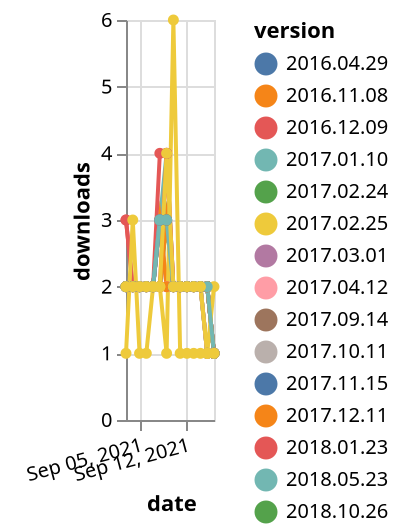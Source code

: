 {"$schema": "https://vega.github.io/schema/vega-lite/v5.json", "description": "A simple bar chart with embedded data.", "data": {"values": [{"date": "2021-09-03", "total": 3638, "delta": 2, "version": "2018.10.26"}, {"date": "2021-09-04", "total": 3640, "delta": 2, "version": "2018.10.26"}, {"date": "2021-09-05", "total": 3642, "delta": 2, "version": "2018.10.26"}, {"date": "2021-09-06", "total": 3644, "delta": 2, "version": "2018.10.26"}, {"date": "2021-09-07", "total": 3646, "delta": 2, "version": "2018.10.26"}, {"date": "2021-09-08", "total": 3649, "delta": 3, "version": "2018.10.26"}, {"date": "2021-09-09", "total": 3652, "delta": 3, "version": "2018.10.26"}, {"date": "2021-09-10", "total": 3654, "delta": 2, "version": "2018.10.26"}, {"date": "2021-09-11", "total": 3656, "delta": 2, "version": "2018.10.26"}, {"date": "2021-09-12", "total": 3658, "delta": 2, "version": "2018.10.26"}, {"date": "2021-09-13", "total": 3660, "delta": 2, "version": "2018.10.26"}, {"date": "2021-09-14", "total": 3662, "delta": 2, "version": "2018.10.26"}, {"date": "2021-09-15", "total": 3664, "delta": 2, "version": "2018.10.26"}, {"date": "2021-09-16", "total": 3665, "delta": 1, "version": "2018.10.26"}, {"date": "2021-09-03", "total": 3582, "delta": 2, "version": "2016.04.29"}, {"date": "2021-09-04", "total": 3584, "delta": 2, "version": "2016.04.29"}, {"date": "2021-09-05", "total": 3586, "delta": 2, "version": "2016.04.29"}, {"date": "2021-09-06", "total": 3588, "delta": 2, "version": "2016.04.29"}, {"date": "2021-09-07", "total": 3590, "delta": 2, "version": "2016.04.29"}, {"date": "2021-09-08", "total": 3593, "delta": 3, "version": "2016.04.29"}, {"date": "2021-09-09", "total": 3596, "delta": 3, "version": "2016.04.29"}, {"date": "2021-09-10", "total": 3598, "delta": 2, "version": "2016.04.29"}, {"date": "2021-09-11", "total": 3600, "delta": 2, "version": "2016.04.29"}, {"date": "2021-09-12", "total": 3602, "delta": 2, "version": "2016.04.29"}, {"date": "2021-09-13", "total": 3604, "delta": 2, "version": "2016.04.29"}, {"date": "2021-09-14", "total": 3606, "delta": 2, "version": "2016.04.29"}, {"date": "2021-09-15", "total": 3608, "delta": 2, "version": "2016.04.29"}, {"date": "2021-09-16", "total": 3609, "delta": 1, "version": "2016.04.29"}, {"date": "2021-09-03", "total": 3211, "delta": 2, "version": "2017.03.01"}, {"date": "2021-09-04", "total": 3213, "delta": 2, "version": "2017.03.01"}, {"date": "2021-09-05", "total": 3215, "delta": 2, "version": "2017.03.01"}, {"date": "2021-09-06", "total": 3217, "delta": 2, "version": "2017.03.01"}, {"date": "2021-09-07", "total": 3219, "delta": 2, "version": "2017.03.01"}, {"date": "2021-09-08", "total": 3222, "delta": 3, "version": "2017.03.01"}, {"date": "2021-09-09", "total": 3224, "delta": 2, "version": "2017.03.01"}, {"date": "2021-09-10", "total": 3226, "delta": 2, "version": "2017.03.01"}, {"date": "2021-09-11", "total": 3228, "delta": 2, "version": "2017.03.01"}, {"date": "2021-09-12", "total": 3230, "delta": 2, "version": "2017.03.01"}, {"date": "2021-09-13", "total": 3232, "delta": 2, "version": "2017.03.01"}, {"date": "2021-09-14", "total": 3234, "delta": 2, "version": "2017.03.01"}, {"date": "2021-09-15", "total": 3236, "delta": 2, "version": "2017.03.01"}, {"date": "2021-09-16", "total": 3237, "delta": 1, "version": "2017.03.01"}, {"date": "2021-09-03", "total": 3095, "delta": 2, "version": "2018.05.23"}, {"date": "2021-09-04", "total": 3097, "delta": 2, "version": "2018.05.23"}, {"date": "2021-09-05", "total": 3099, "delta": 2, "version": "2018.05.23"}, {"date": "2021-09-06", "total": 3101, "delta": 2, "version": "2018.05.23"}, {"date": "2021-09-07", "total": 3103, "delta": 2, "version": "2018.05.23"}, {"date": "2021-09-08", "total": 3106, "delta": 3, "version": "2018.05.23"}, {"date": "2021-09-09", "total": 3110, "delta": 4, "version": "2018.05.23"}, {"date": "2021-09-10", "total": 3112, "delta": 2, "version": "2018.05.23"}, {"date": "2021-09-11", "total": 3114, "delta": 2, "version": "2018.05.23"}, {"date": "2021-09-12", "total": 3116, "delta": 2, "version": "2018.05.23"}, {"date": "2021-09-13", "total": 3118, "delta": 2, "version": "2018.05.23"}, {"date": "2021-09-14", "total": 3120, "delta": 2, "version": "2018.05.23"}, {"date": "2021-09-15", "total": 3121, "delta": 1, "version": "2018.05.23"}, {"date": "2021-09-16", "total": 3122, "delta": 1, "version": "2018.05.23"}, {"date": "2021-09-03", "total": 2668, "delta": 2, "version": "2017.09.14"}, {"date": "2021-09-04", "total": 2670, "delta": 2, "version": "2017.09.14"}, {"date": "2021-09-05", "total": 2672, "delta": 2, "version": "2017.09.14"}, {"date": "2021-09-06", "total": 2674, "delta": 2, "version": "2017.09.14"}, {"date": "2021-09-07", "total": 2676, "delta": 2, "version": "2017.09.14"}, {"date": "2021-09-08", "total": 2679, "delta": 3, "version": "2017.09.14"}, {"date": "2021-09-09", "total": 2682, "delta": 3, "version": "2017.09.14"}, {"date": "2021-09-10", "total": 2684, "delta": 2, "version": "2017.09.14"}, {"date": "2021-09-11", "total": 2686, "delta": 2, "version": "2017.09.14"}, {"date": "2021-09-12", "total": 2688, "delta": 2, "version": "2017.09.14"}, {"date": "2021-09-13", "total": 2690, "delta": 2, "version": "2017.09.14"}, {"date": "2021-09-14", "total": 2692, "delta": 2, "version": "2017.09.14"}, {"date": "2021-09-15", "total": 2694, "delta": 2, "version": "2017.09.14"}, {"date": "2021-09-16", "total": 2695, "delta": 1, "version": "2017.09.14"}, {"date": "2021-09-03", "total": 2646, "delta": 3, "version": "2018.01.23"}, {"date": "2021-09-04", "total": 2648, "delta": 2, "version": "2018.01.23"}, {"date": "2021-09-05", "total": 2650, "delta": 2, "version": "2018.01.23"}, {"date": "2021-09-06", "total": 2652, "delta": 2, "version": "2018.01.23"}, {"date": "2021-09-07", "total": 2654, "delta": 2, "version": "2018.01.23"}, {"date": "2021-09-08", "total": 2656, "delta": 2, "version": "2018.01.23"}, {"date": "2021-09-09", "total": 2660, "delta": 4, "version": "2018.01.23"}, {"date": "2021-09-10", "total": 2662, "delta": 2, "version": "2018.01.23"}, {"date": "2021-09-11", "total": 2664, "delta": 2, "version": "2018.01.23"}, {"date": "2021-09-12", "total": 2666, "delta": 2, "version": "2018.01.23"}, {"date": "2021-09-13", "total": 2668, "delta": 2, "version": "2018.01.23"}, {"date": "2021-09-14", "total": 2670, "delta": 2, "version": "2018.01.23"}, {"date": "2021-09-15", "total": 2671, "delta": 1, "version": "2018.01.23"}, {"date": "2021-09-16", "total": 2672, "delta": 1, "version": "2018.01.23"}, {"date": "2021-09-03", "total": 2909, "delta": 2, "version": "2017.02.24"}, {"date": "2021-09-04", "total": 2911, "delta": 2, "version": "2017.02.24"}, {"date": "2021-09-05", "total": 2913, "delta": 2, "version": "2017.02.24"}, {"date": "2021-09-06", "total": 2915, "delta": 2, "version": "2017.02.24"}, {"date": "2021-09-07", "total": 2917, "delta": 2, "version": "2017.02.24"}, {"date": "2021-09-08", "total": 2919, "delta": 2, "version": "2017.02.24"}, {"date": "2021-09-09", "total": 2922, "delta": 3, "version": "2017.02.24"}, {"date": "2021-09-10", "total": 2924, "delta": 2, "version": "2017.02.24"}, {"date": "2021-09-11", "total": 2926, "delta": 2, "version": "2017.02.24"}, {"date": "2021-09-12", "total": 2928, "delta": 2, "version": "2017.02.24"}, {"date": "2021-09-13", "total": 2930, "delta": 2, "version": "2017.02.24"}, {"date": "2021-09-14", "total": 2932, "delta": 2, "version": "2017.02.24"}, {"date": "2021-09-15", "total": 2933, "delta": 1, "version": "2017.02.24"}, {"date": "2021-09-16", "total": 2934, "delta": 1, "version": "2017.02.24"}, {"date": "2021-09-03", "total": 2986, "delta": 3, "version": "2016.12.09"}, {"date": "2021-09-04", "total": 2988, "delta": 2, "version": "2016.12.09"}, {"date": "2021-09-05", "total": 2990, "delta": 2, "version": "2016.12.09"}, {"date": "2021-09-06", "total": 2992, "delta": 2, "version": "2016.12.09"}, {"date": "2021-09-07", "total": 2994, "delta": 2, "version": "2016.12.09"}, {"date": "2021-09-08", "total": 2998, "delta": 4, "version": "2016.12.09"}, {"date": "2021-09-09", "total": 3002, "delta": 4, "version": "2016.12.09"}, {"date": "2021-09-10", "total": 3004, "delta": 2, "version": "2016.12.09"}, {"date": "2021-09-11", "total": 3006, "delta": 2, "version": "2016.12.09"}, {"date": "2021-09-12", "total": 3008, "delta": 2, "version": "2016.12.09"}, {"date": "2021-09-13", "total": 3010, "delta": 2, "version": "2016.12.09"}, {"date": "2021-09-14", "total": 3012, "delta": 2, "version": "2016.12.09"}, {"date": "2021-09-15", "total": 3014, "delta": 2, "version": "2016.12.09"}, {"date": "2021-09-16", "total": 3015, "delta": 1, "version": "2016.12.09"}, {"date": "2021-09-03", "total": 2874, "delta": 2, "version": "2017.04.12"}, {"date": "2021-09-04", "total": 2876, "delta": 2, "version": "2017.04.12"}, {"date": "2021-09-05", "total": 2878, "delta": 2, "version": "2017.04.12"}, {"date": "2021-09-06", "total": 2880, "delta": 2, "version": "2017.04.12"}, {"date": "2021-09-07", "total": 2882, "delta": 2, "version": "2017.04.12"}, {"date": "2021-09-08", "total": 2884, "delta": 2, "version": "2017.04.12"}, {"date": "2021-09-09", "total": 2886, "delta": 2, "version": "2017.04.12"}, {"date": "2021-09-10", "total": 2888, "delta": 2, "version": "2017.04.12"}, {"date": "2021-09-11", "total": 2890, "delta": 2, "version": "2017.04.12"}, {"date": "2021-09-12", "total": 2892, "delta": 2, "version": "2017.04.12"}, {"date": "2021-09-13", "total": 2894, "delta": 2, "version": "2017.04.12"}, {"date": "2021-09-14", "total": 2896, "delta": 2, "version": "2017.04.12"}, {"date": "2021-09-15", "total": 2897, "delta": 1, "version": "2017.04.12"}, {"date": "2021-09-16", "total": 2898, "delta": 1, "version": "2017.04.12"}, {"date": "2021-09-03", "total": 2964, "delta": 2, "version": "2017.12.11"}, {"date": "2021-09-04", "total": 2966, "delta": 2, "version": "2017.12.11"}, {"date": "2021-09-05", "total": 2968, "delta": 2, "version": "2017.12.11"}, {"date": "2021-09-06", "total": 2970, "delta": 2, "version": "2017.12.11"}, {"date": "2021-09-07", "total": 2972, "delta": 2, "version": "2017.12.11"}, {"date": "2021-09-08", "total": 2975, "delta": 3, "version": "2017.12.11"}, {"date": "2021-09-09", "total": 2977, "delta": 2, "version": "2017.12.11"}, {"date": "2021-09-10", "total": 2979, "delta": 2, "version": "2017.12.11"}, {"date": "2021-09-11", "total": 2981, "delta": 2, "version": "2017.12.11"}, {"date": "2021-09-12", "total": 2983, "delta": 2, "version": "2017.12.11"}, {"date": "2021-09-13", "total": 2985, "delta": 2, "version": "2017.12.11"}, {"date": "2021-09-14", "total": 2987, "delta": 2, "version": "2017.12.11"}, {"date": "2021-09-15", "total": 2989, "delta": 2, "version": "2017.12.11"}, {"date": "2021-09-16", "total": 2990, "delta": 1, "version": "2017.12.11"}, {"date": "2021-09-03", "total": 2688, "delta": 2, "version": "2017.10.11"}, {"date": "2021-09-04", "total": 2690, "delta": 2, "version": "2017.10.11"}, {"date": "2021-09-05", "total": 2692, "delta": 2, "version": "2017.10.11"}, {"date": "2021-09-06", "total": 2694, "delta": 2, "version": "2017.10.11"}, {"date": "2021-09-07", "total": 2696, "delta": 2, "version": "2017.10.11"}, {"date": "2021-09-08", "total": 2699, "delta": 3, "version": "2017.10.11"}, {"date": "2021-09-09", "total": 2702, "delta": 3, "version": "2017.10.11"}, {"date": "2021-09-10", "total": 2704, "delta": 2, "version": "2017.10.11"}, {"date": "2021-09-11", "total": 2706, "delta": 2, "version": "2017.10.11"}, {"date": "2021-09-12", "total": 2708, "delta": 2, "version": "2017.10.11"}, {"date": "2021-09-13", "total": 2710, "delta": 2, "version": "2017.10.11"}, {"date": "2021-09-14", "total": 2712, "delta": 2, "version": "2017.10.11"}, {"date": "2021-09-15", "total": 2714, "delta": 2, "version": "2017.10.11"}, {"date": "2021-09-16", "total": 2715, "delta": 1, "version": "2017.10.11"}, {"date": "2021-09-03", "total": 2798, "delta": 2, "version": "2017.11.15"}, {"date": "2021-09-04", "total": 2800, "delta": 2, "version": "2017.11.15"}, {"date": "2021-09-05", "total": 2802, "delta": 2, "version": "2017.11.15"}, {"date": "2021-09-06", "total": 2804, "delta": 2, "version": "2017.11.15"}, {"date": "2021-09-07", "total": 2806, "delta": 2, "version": "2017.11.15"}, {"date": "2021-09-08", "total": 2809, "delta": 3, "version": "2017.11.15"}, {"date": "2021-09-09", "total": 2812, "delta": 3, "version": "2017.11.15"}, {"date": "2021-09-10", "total": 2814, "delta": 2, "version": "2017.11.15"}, {"date": "2021-09-11", "total": 2816, "delta": 2, "version": "2017.11.15"}, {"date": "2021-09-12", "total": 2818, "delta": 2, "version": "2017.11.15"}, {"date": "2021-09-13", "total": 2820, "delta": 2, "version": "2017.11.15"}, {"date": "2021-09-14", "total": 2822, "delta": 2, "version": "2017.11.15"}, {"date": "2021-09-15", "total": 2824, "delta": 2, "version": "2017.11.15"}, {"date": "2021-09-16", "total": 2825, "delta": 1, "version": "2017.11.15"}, {"date": "2021-09-03", "total": 2845, "delta": 2, "version": "2016.11.08"}, {"date": "2021-09-04", "total": 2847, "delta": 2, "version": "2016.11.08"}, {"date": "2021-09-05", "total": 2849, "delta": 2, "version": "2016.11.08"}, {"date": "2021-09-06", "total": 2851, "delta": 2, "version": "2016.11.08"}, {"date": "2021-09-07", "total": 2853, "delta": 2, "version": "2016.11.08"}, {"date": "2021-09-08", "total": 2855, "delta": 2, "version": "2016.11.08"}, {"date": "2021-09-09", "total": 2858, "delta": 3, "version": "2016.11.08"}, {"date": "2021-09-10", "total": 2860, "delta": 2, "version": "2016.11.08"}, {"date": "2021-09-11", "total": 2862, "delta": 2, "version": "2016.11.08"}, {"date": "2021-09-12", "total": 2864, "delta": 2, "version": "2016.11.08"}, {"date": "2021-09-13", "total": 2866, "delta": 2, "version": "2016.11.08"}, {"date": "2021-09-14", "total": 2868, "delta": 2, "version": "2016.11.08"}, {"date": "2021-09-15", "total": 2870, "delta": 2, "version": "2016.11.08"}, {"date": "2021-09-16", "total": 2871, "delta": 1, "version": "2016.11.08"}, {"date": "2021-09-03", "total": 716, "delta": 1, "version": "2020.02.24"}, {"date": "2021-09-04", "total": 719, "delta": 3, "version": "2020.02.24"}, {"date": "2021-09-05", "total": 720, "delta": 1, "version": "2020.02.24"}, {"date": "2021-09-06", "total": 721, "delta": 1, "version": "2020.02.24"}, {"date": "2021-09-07", "total": 723, "delta": 2, "version": "2020.02.24"}, {"date": "2021-09-08", "total": 725, "delta": 2, "version": "2020.02.24"}, {"date": "2021-09-09", "total": 726, "delta": 1, "version": "2020.02.24"}, {"date": "2021-09-10", "total": 732, "delta": 6, "version": "2020.02.24"}, {"date": "2021-09-11", "total": 733, "delta": 1, "version": "2020.02.24"}, {"date": "2021-09-12", "total": 734, "delta": 1, "version": "2020.02.24"}, {"date": "2021-09-13", "total": 735, "delta": 1, "version": "2020.02.24"}, {"date": "2021-09-14", "total": 736, "delta": 1, "version": "2020.02.24"}, {"date": "2021-09-15", "total": 737, "delta": 1, "version": "2020.02.24"}, {"date": "2021-09-16", "total": 739, "delta": 2, "version": "2020.02.24"}, {"date": "2021-09-03", "total": 2847, "delta": 2, "version": "2017.01.10"}, {"date": "2021-09-04", "total": 2849, "delta": 2, "version": "2017.01.10"}, {"date": "2021-09-05", "total": 2851, "delta": 2, "version": "2017.01.10"}, {"date": "2021-09-06", "total": 2853, "delta": 2, "version": "2017.01.10"}, {"date": "2021-09-07", "total": 2855, "delta": 2, "version": "2017.01.10"}, {"date": "2021-09-08", "total": 2858, "delta": 3, "version": "2017.01.10"}, {"date": "2021-09-09", "total": 2861, "delta": 3, "version": "2017.01.10"}, {"date": "2021-09-10", "total": 2863, "delta": 2, "version": "2017.01.10"}, {"date": "2021-09-11", "total": 2865, "delta": 2, "version": "2017.01.10"}, {"date": "2021-09-12", "total": 2867, "delta": 2, "version": "2017.01.10"}, {"date": "2021-09-13", "total": 2869, "delta": 2, "version": "2017.01.10"}, {"date": "2021-09-14", "total": 2871, "delta": 2, "version": "2017.01.10"}, {"date": "2021-09-15", "total": 2873, "delta": 2, "version": "2017.01.10"}, {"date": "2021-09-16", "total": 2874, "delta": 1, "version": "2017.01.10"}, {"date": "2021-09-03", "total": 2494, "delta": 2, "version": "2017.02.25"}, {"date": "2021-09-04", "total": 2496, "delta": 2, "version": "2017.02.25"}, {"date": "2021-09-05", "total": 2498, "delta": 2, "version": "2017.02.25"}, {"date": "2021-09-06", "total": 2500, "delta": 2, "version": "2017.02.25"}, {"date": "2021-09-07", "total": 2502, "delta": 2, "version": "2017.02.25"}, {"date": "2021-09-08", "total": 2504, "delta": 2, "version": "2017.02.25"}, {"date": "2021-09-09", "total": 2508, "delta": 4, "version": "2017.02.25"}, {"date": "2021-09-10", "total": 2510, "delta": 2, "version": "2017.02.25"}, {"date": "2021-09-11", "total": 2512, "delta": 2, "version": "2017.02.25"}, {"date": "2021-09-12", "total": 2514, "delta": 2, "version": "2017.02.25"}, {"date": "2021-09-13", "total": 2516, "delta": 2, "version": "2017.02.25"}, {"date": "2021-09-14", "total": 2518, "delta": 2, "version": "2017.02.25"}, {"date": "2021-09-15", "total": 2519, "delta": 1, "version": "2017.02.25"}, {"date": "2021-09-16", "total": 2520, "delta": 1, "version": "2017.02.25"}]}, "width": "container", "mark": {"type": "line", "point": {"filled": true}}, "encoding": {"x": {"field": "date", "type": "temporal", "timeUnit": "yearmonthdate", "title": "date", "axis": {"labelAngle": -15}}, "y": {"field": "delta", "type": "quantitative", "title": "downloads"}, "color": {"field": "version", "type": "nominal"}, "tooltip": {"field": "delta"}}}
